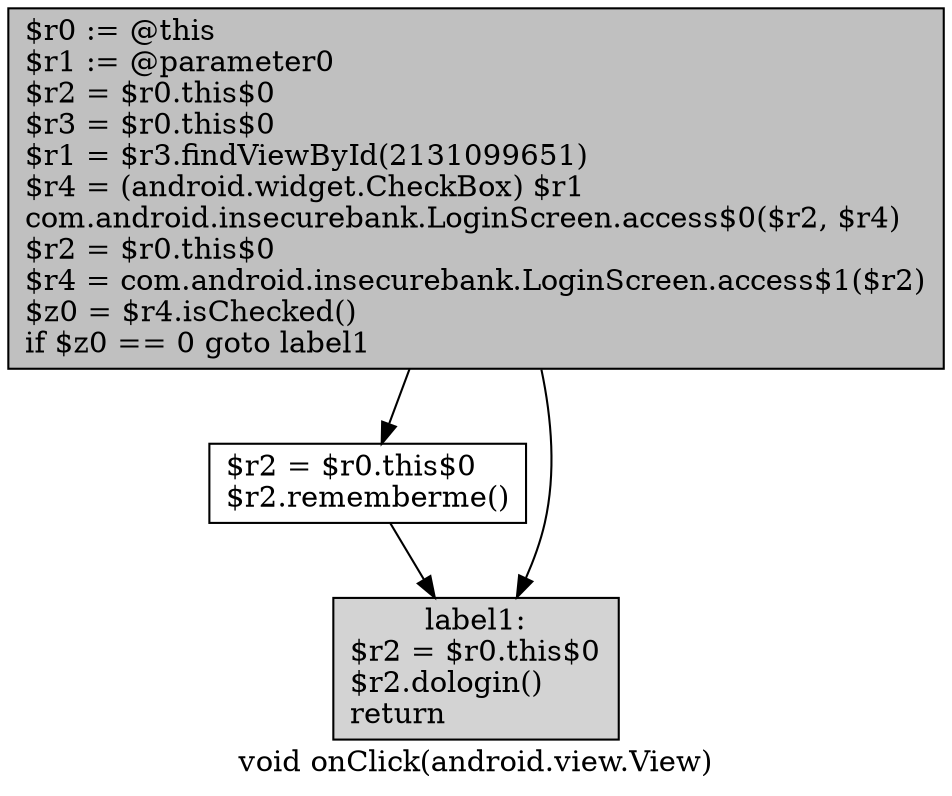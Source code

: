 digraph "void onClick(android.view.View)" {
    label="void onClick(android.view.View)";
    node [shape=box];
    "0" [style=filled,fillcolor=gray,label="$r0 := @this\l$r1 := @parameter0\l$r2 = $r0.this$0\l$r3 = $r0.this$0\l$r1 = $r3.findViewById(2131099651)\l$r4 = (android.widget.CheckBox) $r1\lcom.android.insecurebank.LoginScreen.access$0($r2, $r4)\l$r2 = $r0.this$0\l$r4 = com.android.insecurebank.LoginScreen.access$1($r2)\l$z0 = $r4.isChecked()\lif $z0 == 0 goto label1\l",];
    "1" [label="$r2 = $r0.this$0\l$r2.rememberme()\l",];
    "0"->"1";
    "2" [style=filled,fillcolor=lightgray,label="label1:\n$r2 = $r0.this$0\l$r2.dologin()\lreturn\l",];
    "0"->"2";
    "1"->"2";
}
